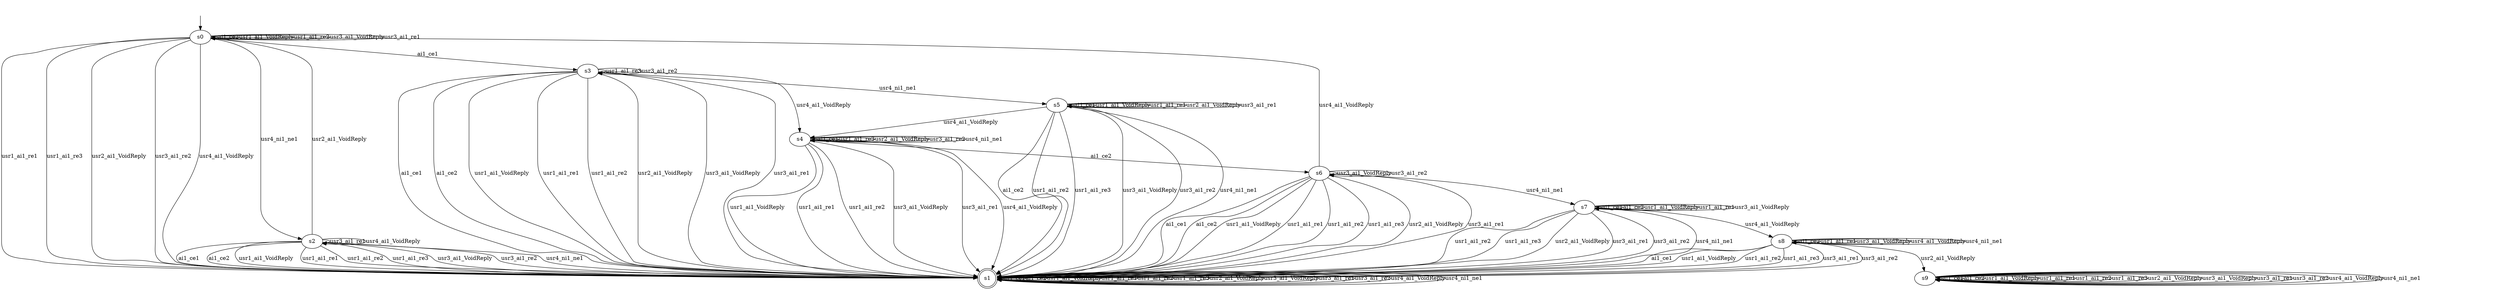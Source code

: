digraph B {
s0 [label="s0"];
s1 [label="s1", shape=doublecircle];
s2 [label="s2"];
s3 [label="s3"];
s4 [label="s4"];
s5 [label="s5"];
s6 [label="s6"];
s7 [label="s7"];
s8 [label="s8"];
s9 [label="s9"];
s0 -> s3 [label="ai1_ce1"];
s0 -> s0 [label="ai1_ce2"];
s0 -> s0 [label="usr1_ai1_VoidReply"];
s0 -> s1 [label="usr1_ai1_re1"];
s0 -> s0 [label="usr1_ai1_re2"];
s0 -> s1 [label="usr1_ai1_re3"];
s0 -> s1 [label="usr2_ai1_VoidReply"];
s0 -> s0 [label="usr3_ai1_VoidReply"];
s0 -> s0 [label="usr3_ai1_re1"];
s0 -> s1 [label="usr3_ai1_re2"];
s0 -> s1 [label="usr4_ai1_VoidReply"];
s0 -> s2 [label="usr4_ni1_ne1"];
s1 -> s1 [label="ai1_ce1"];
s1 -> s1 [label="ai1_ce2"];
s1 -> s1 [label="usr1_ai1_VoidReply"];
s1 -> s1 [label="usr1_ai1_re1"];
s1 -> s1 [label="usr1_ai1_re2"];
s1 -> s1 [label="usr1_ai1_re3"];
s1 -> s1 [label="usr2_ai1_VoidReply"];
s1 -> s1 [label="usr3_ai1_VoidReply"];
s1 -> s1 [label="usr3_ai1_re1"];
s1 -> s1 [label="usr3_ai1_re2"];
s1 -> s1 [label="usr4_ai1_VoidReply"];
s1 -> s1 [label="usr4_ni1_ne1"];
s2 -> s1 [label="ai1_ce1"];
s2 -> s1 [label="ai1_ce2"];
s2 -> s1 [label="usr1_ai1_VoidReply"];
s2 -> s1 [label="usr1_ai1_re1"];
s2 -> s1 [label="usr1_ai1_re2"];
s2 -> s1 [label="usr1_ai1_re3"];
s2 -> s0 [label="usr2_ai1_VoidReply"];
s2 -> s1 [label="usr3_ai1_VoidReply"];
s2 -> s2 [label="usr3_ai1_re1"];
s2 -> s1 [label="usr3_ai1_re2"];
s2 -> s2 [label="usr4_ai1_VoidReply"];
s2 -> s1 [label="usr4_ni1_ne1"];
s3 -> s1 [label="ai1_ce1"];
s3 -> s1 [label="ai1_ce2"];
s3 -> s1 [label="usr1_ai1_VoidReply"];
s3 -> s1 [label="usr1_ai1_re1"];
s3 -> s1 [label="usr1_ai1_re2"];
s3 -> s3 [label="usr1_ai1_re3"];
s3 -> s1 [label="usr2_ai1_VoidReply"];
s3 -> s1 [label="usr3_ai1_VoidReply"];
s3 -> s1 [label="usr3_ai1_re1"];
s3 -> s3 [label="usr3_ai1_re2"];
s3 -> s4 [label="usr4_ai1_VoidReply"];
s3 -> s5 [label="usr4_ni1_ne1"];
s4 -> s4 [label="ai1_ce1"];
s4 -> s6 [label="ai1_ce2"];
s4 -> s1 [label="usr1_ai1_VoidReply"];
s4 -> s1 [label="usr1_ai1_re1"];
s4 -> s1 [label="usr1_ai1_re2"];
s4 -> s4 [label="usr1_ai1_re3"];
s4 -> s4 [label="usr2_ai1_VoidReply"];
s4 -> s1 [label="usr3_ai1_VoidReply"];
s4 -> s1 [label="usr3_ai1_re1"];
s4 -> s4 [label="usr3_ai1_re2"];
s4 -> s1 [label="usr4_ai1_VoidReply"];
s4 -> s4 [label="usr4_ni1_ne1"];
s5 -> s5 [label="ai1_ce1"];
s5 -> s1 [label="ai1_ce2"];
s5 -> s5 [label="usr1_ai1_VoidReply"];
s5 -> s5 [label="usr1_ai1_re1"];
s5 -> s1 [label="usr1_ai1_re2"];
s5 -> s1 [label="usr1_ai1_re3"];
s5 -> s5 [label="usr2_ai1_VoidReply"];
s5 -> s1 [label="usr3_ai1_VoidReply"];
s5 -> s5 [label="usr3_ai1_re1"];
s5 -> s1 [label="usr3_ai1_re2"];
s5 -> s4 [label="usr4_ai1_VoidReply"];
s5 -> s1 [label="usr4_ni1_ne1"];
s6 -> s1 [label="ai1_ce1"];
s6 -> s1 [label="ai1_ce2"];
s6 -> s1 [label="usr1_ai1_VoidReply"];
s6 -> s1 [label="usr1_ai1_re1"];
s6 -> s1 [label="usr1_ai1_re2"];
s6 -> s1 [label="usr1_ai1_re3"];
s6 -> s1 [label="usr2_ai1_VoidReply"];
s6 -> s6 [label="usr3_ai1_VoidReply"];
s6 -> s1 [label="usr3_ai1_re1"];
s6 -> s6 [label="usr3_ai1_re2"];
s6 -> s0 [label="usr4_ai1_VoidReply"];
s6 -> s7 [label="usr4_ni1_ne1"];
s7 -> s7 [label="ai1_ce1"];
s7 -> s7 [label="ai1_ce2"];
s7 -> s7 [label="usr1_ai1_VoidReply"];
s7 -> s7 [label="usr1_ai1_re1"];
s7 -> s1 [label="usr1_ai1_re2"];
s7 -> s1 [label="usr1_ai1_re3"];
s7 -> s1 [label="usr2_ai1_VoidReply"];
s7 -> s7 [label="usr3_ai1_VoidReply"];
s7 -> s1 [label="usr3_ai1_re1"];
s7 -> s1 [label="usr3_ai1_re2"];
s7 -> s8 [label="usr4_ai1_VoidReply"];
s7 -> s1 [label="usr4_ni1_ne1"];
s8 -> s1 [label="ai1_ce1"];
s8 -> s8 [label="ai1_ce2"];
s8 -> s1 [label="usr1_ai1_VoidReply"];
s8 -> s8 [label="usr1_ai1_re1"];
s8 -> s1 [label="usr1_ai1_re2"];
s8 -> s1 [label="usr1_ai1_re3"];
s8 -> s9 [label="usr2_ai1_VoidReply"];
s8 -> s8 [label="usr3_ai1_VoidReply"];
s8 -> s1 [label="usr3_ai1_re1"];
s8 -> s1 [label="usr3_ai1_re2"];
s8 -> s8 [label="usr4_ai1_VoidReply"];
s8 -> s8 [label="usr4_ni1_ne1"];
s9 -> s9 [label="ai1_ce1"];
s9 -> s9 [label="ai1_ce2"];
s9 -> s9 [label="usr1_ai1_VoidReply"];
s9 -> s9 [label="usr1_ai1_re1"];
s9 -> s9 [label="usr1_ai1_re2"];
s9 -> s9 [label="usr1_ai1_re3"];
s9 -> s9 [label="usr2_ai1_VoidReply"];
s9 -> s9 [label="usr3_ai1_VoidReply"];
s9 -> s9 [label="usr3_ai1_re1"];
s9 -> s9 [label="usr3_ai1_re2"];
s9 -> s9 [label="usr4_ai1_VoidReply"];
s9 -> s9 [label="usr4_ni1_ne1"];
__start0 [shape=none, label=""];
__start0 -> s0 [label=""];
}
